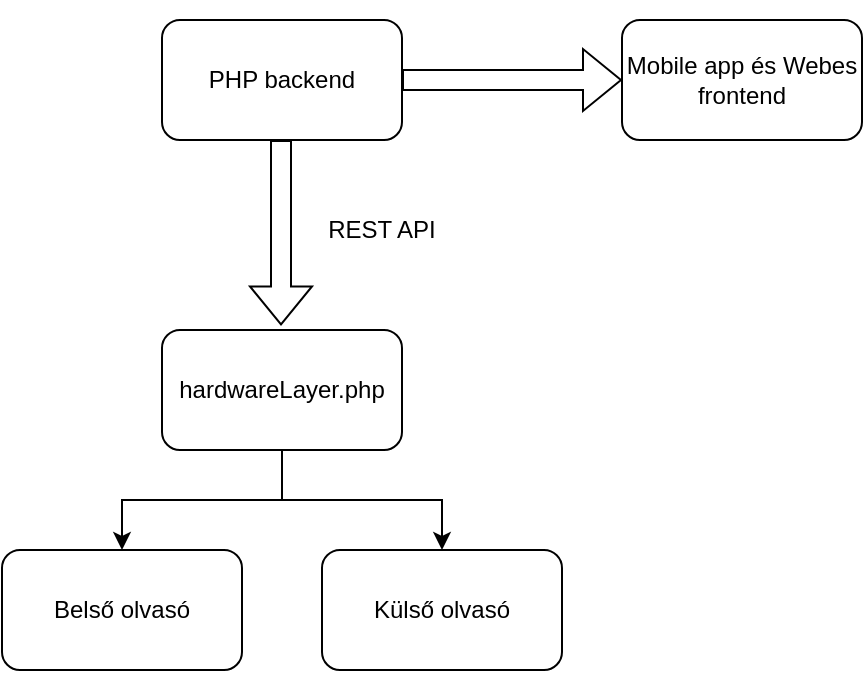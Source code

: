 <mxfile version="20.2.3" type="device"><diagram id="vzMh8M_eVgVNIFF011hd" name="Page-1"><mxGraphModel dx="1278" dy="649" grid="1" gridSize="10" guides="1" tooltips="1" connect="1" arrows="1" fold="1" page="1" pageScale="1" pageWidth="827" pageHeight="1169" math="0" shadow="0"><root><mxCell id="0"/><mxCell id="1" parent="0"/><mxCell id="BWEoTR9H0YAar0ySR4cO-13" value="" style="shape=flexArrow;endArrow=classic;html=1;rounded=0;" parent="1" edge="1"><mxGeometry width="50" height="50" relative="1" as="geometry"><mxPoint x="440" y="290" as="sourcePoint"/><mxPoint x="550" y="290" as="targetPoint"/></mxGeometry></mxCell><mxCell id="BWEoTR9H0YAar0ySR4cO-6" value="" style="group" parent="1" vertex="1" connectable="0"><mxGeometry x="320" y="250" width="150" height="150" as="geometry"/></mxCell><mxCell id="BWEoTR9H0YAar0ySR4cO-3" value="PHP backend" style="rounded=1;whiteSpace=wrap;html=1;" parent="BWEoTR9H0YAar0ySR4cO-6" vertex="1"><mxGeometry y="10" width="120" height="60" as="geometry"/></mxCell><mxCell id="BWEoTR9H0YAar0ySR4cO-9" value="" style="shape=flexArrow;endArrow=classic;html=1;rounded=0;" parent="BWEoTR9H0YAar0ySR4cO-6" edge="1"><mxGeometry width="50" height="50" relative="1" as="geometry"><mxPoint x="59.5" y="70" as="sourcePoint"/><mxPoint x="59.5" y="162.75" as="targetPoint"/></mxGeometry></mxCell><mxCell id="BWEoTR9H0YAar0ySR4cO-18" value="REST API" style="text;html=1;strokeColor=none;fillColor=none;align=center;verticalAlign=middle;whiteSpace=wrap;rounded=0;" parent="BWEoTR9H0YAar0ySR4cO-6" vertex="1"><mxGeometry x="70" y="100" width="80" height="30" as="geometry"/></mxCell><mxCell id="BWEoTR9H0YAar0ySR4cO-16" value="Mobile app és Webes frontend" style="rounded=1;whiteSpace=wrap;html=1;" parent="1" vertex="1"><mxGeometry x="550" y="260" width="120" height="60" as="geometry"/></mxCell><mxCell id="BWEoTR9H0YAar0ySR4cO-23" style="edgeStyle=orthogonalEdgeStyle;rounded=0;orthogonalLoop=1;jettySize=auto;html=1;exitX=0.5;exitY=1;exitDx=0;exitDy=0;entryX=0.5;entryY=0;entryDx=0;entryDy=0;" parent="1" source="BWEoTR9H0YAar0ySR4cO-20" target="BWEoTR9H0YAar0ySR4cO-21" edge="1"><mxGeometry relative="1" as="geometry"/></mxCell><mxCell id="BWEoTR9H0YAar0ySR4cO-24" style="edgeStyle=orthogonalEdgeStyle;rounded=0;orthogonalLoop=1;jettySize=auto;html=1;exitX=0.5;exitY=1;exitDx=0;exitDy=0;" parent="1" source="BWEoTR9H0YAar0ySR4cO-20" target="BWEoTR9H0YAar0ySR4cO-22" edge="1"><mxGeometry relative="1" as="geometry"/></mxCell><mxCell id="BWEoTR9H0YAar0ySR4cO-20" value="hardwareLayer.php" style="rounded=1;whiteSpace=wrap;html=1;" parent="1" vertex="1"><mxGeometry x="320" y="415" width="120" height="60" as="geometry"/></mxCell><mxCell id="BWEoTR9H0YAar0ySR4cO-21" value="Belső olvasó" style="rounded=1;whiteSpace=wrap;html=1;" parent="1" vertex="1"><mxGeometry x="240" y="525" width="120" height="60" as="geometry"/></mxCell><mxCell id="BWEoTR9H0YAar0ySR4cO-22" value="Külső olvasó" style="rounded=1;whiteSpace=wrap;html=1;" parent="1" vertex="1"><mxGeometry x="400" y="525" width="120" height="60" as="geometry"/></mxCell></root></mxGraphModel></diagram></mxfile>